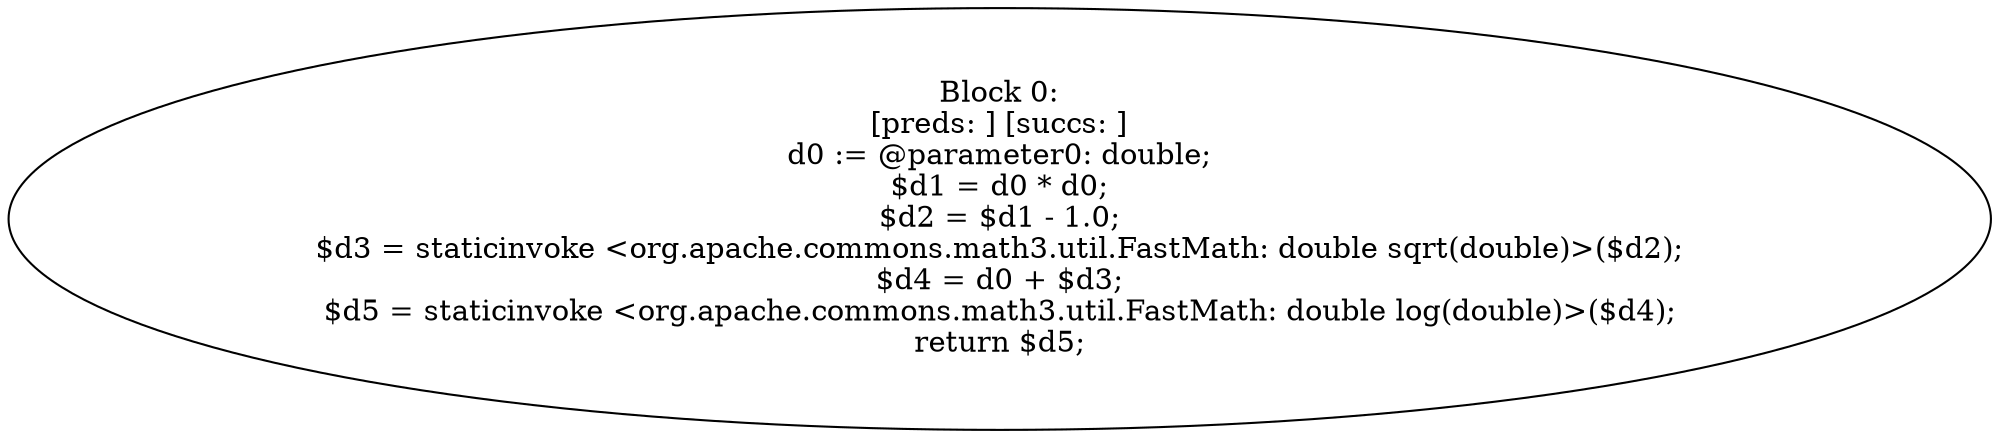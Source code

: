 digraph "unitGraph" {
    "Block 0:
[preds: ] [succs: ]
d0 := @parameter0: double;
$d1 = d0 * d0;
$d2 = $d1 - 1.0;
$d3 = staticinvoke <org.apache.commons.math3.util.FastMath: double sqrt(double)>($d2);
$d4 = d0 + $d3;
$d5 = staticinvoke <org.apache.commons.math3.util.FastMath: double log(double)>($d4);
return $d5;
"
}
